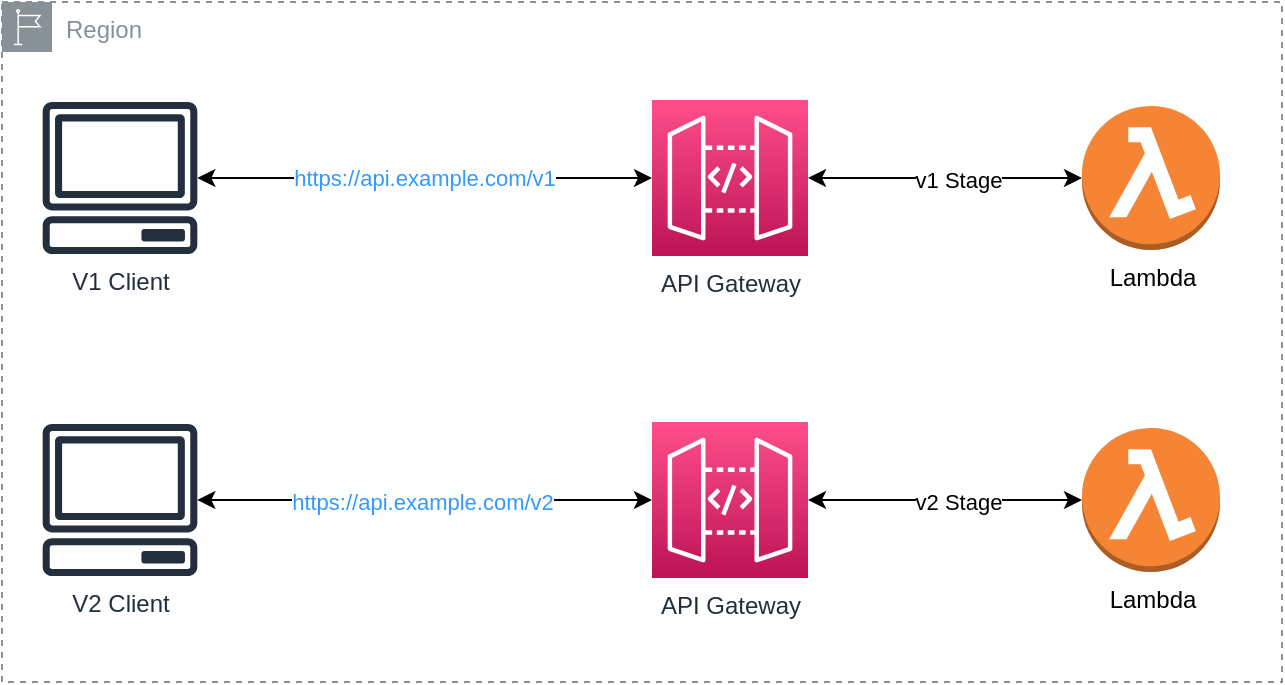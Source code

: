<mxfile version="20.2.3" type="device"><diagram id="ncvWklwMz8JzA0fZoCYv" name="Page-1"><mxGraphModel dx="904" dy="1013" grid="1" gridSize="10" guides="1" tooltips="1" connect="1" arrows="1" fold="1" page="1" pageScale="1" pageWidth="850" pageHeight="1100" math="0" shadow="0"><root><mxCell id="0"/><mxCell id="1" parent="0"/><mxCell id="5xJ0PuRALg5MUgVMGT_1-1" value="Region" style="sketch=0;outlineConnect=0;gradientColor=none;html=1;whiteSpace=wrap;fontSize=12;fontStyle=0;shape=mxgraph.aws4.group;grIcon=mxgraph.aws4.group_region;strokeColor=#879196;fillColor=none;verticalAlign=top;align=left;spacingLeft=30;fontColor=#879196;dashed=1;" vertex="1" parent="1"><mxGeometry x="100" y="170" width="640" height="340" as="geometry"/></mxCell><mxCell id="5xJ0PuRALg5MUgVMGT_1-2" style="edgeStyle=orthogonalEdgeStyle;rounded=0;orthogonalLoop=1;jettySize=auto;html=1;startArrow=classic;startFill=1;" edge="1" parent="1" source="5xJ0PuRALg5MUgVMGT_1-4" target="5xJ0PuRALg5MUgVMGT_1-7"><mxGeometry relative="1" as="geometry"/></mxCell><mxCell id="5xJ0PuRALg5MUgVMGT_1-3" value="https://api.example.com/v1" style="edgeLabel;html=1;align=center;verticalAlign=middle;resizable=0;points=[];fontColor=#3399FF;" vertex="1" connectable="0" parent="5xJ0PuRALg5MUgVMGT_1-2"><mxGeometry x="0.126" y="-1" relative="1" as="geometry"><mxPoint x="-15" y="-1" as="offset"/></mxGeometry></mxCell><mxCell id="5xJ0PuRALg5MUgVMGT_1-4" value="V1 Client" style="sketch=0;outlineConnect=0;fontColor=#232F3E;gradientColor=none;fillColor=#232F3D;strokeColor=none;dashed=0;verticalLabelPosition=bottom;verticalAlign=top;align=center;html=1;fontSize=12;fontStyle=0;aspect=fixed;pointerEvents=1;shape=mxgraph.aws4.client;" vertex="1" parent="1"><mxGeometry x="120" y="220" width="78" height="76" as="geometry"/></mxCell><mxCell id="5xJ0PuRALg5MUgVMGT_1-5" style="edgeStyle=orthogonalEdgeStyle;rounded=0;orthogonalLoop=1;jettySize=auto;html=1;startArrow=classic;startFill=1;" edge="1" parent="1" source="5xJ0PuRALg5MUgVMGT_1-7" target="5xJ0PuRALg5MUgVMGT_1-10"><mxGeometry relative="1" as="geometry"/></mxCell><mxCell id="5xJ0PuRALg5MUgVMGT_1-6" value="v1 Stage" style="edgeLabel;html=1;align=center;verticalAlign=middle;resizable=0;points=[];" vertex="1" connectable="0" parent="5xJ0PuRALg5MUgVMGT_1-5"><mxGeometry x="0.089" y="-1" relative="1" as="geometry"><mxPoint as="offset"/></mxGeometry></mxCell><mxCell id="5xJ0PuRALg5MUgVMGT_1-7" value="API Gateway" style="sketch=0;points=[[0,0,0],[0.25,0,0],[0.5,0,0],[0.75,0,0],[1,0,0],[0,1,0],[0.25,1,0],[0.5,1,0],[0.75,1,0],[1,1,0],[0,0.25,0],[0,0.5,0],[0,0.75,0],[1,0.25,0],[1,0.5,0],[1,0.75,0]];outlineConnect=0;fontColor=#232F3E;gradientColor=#FF4F8B;gradientDirection=north;fillColor=#BC1356;strokeColor=#ffffff;dashed=0;verticalLabelPosition=bottom;verticalAlign=top;align=center;html=1;fontSize=12;fontStyle=0;aspect=fixed;shape=mxgraph.aws4.resourceIcon;resIcon=mxgraph.aws4.api_gateway;" vertex="1" parent="1"><mxGeometry x="425" y="219" width="78" height="78" as="geometry"/></mxCell><mxCell id="5xJ0PuRALg5MUgVMGT_1-10" value="Lambda" style="outlineConnect=0;dashed=0;verticalLabelPosition=bottom;verticalAlign=top;align=center;html=1;shape=mxgraph.aws3.lambda_function;fillColor=#F58534;gradientColor=none;" vertex="1" parent="1"><mxGeometry x="640" y="222" width="69" height="72" as="geometry"/></mxCell><mxCell id="5xJ0PuRALg5MUgVMGT_1-12" style="edgeStyle=orthogonalEdgeStyle;rounded=0;orthogonalLoop=1;jettySize=auto;html=1;startArrow=classic;startFill=1;" edge="1" parent="1" source="5xJ0PuRALg5MUgVMGT_1-14" target="5xJ0PuRALg5MUgVMGT_1-17"><mxGeometry relative="1" as="geometry"/></mxCell><mxCell id="5xJ0PuRALg5MUgVMGT_1-20" value="https://api.example.com/v2" style="edgeLabel;html=1;align=center;verticalAlign=middle;resizable=0;points=[];fontColor=#3399FF;" vertex="1" connectable="0" parent="5xJ0PuRALg5MUgVMGT_1-12"><mxGeometry x="0.405" y="-1" relative="1" as="geometry"><mxPoint x="-47" as="offset"/></mxGeometry></mxCell><mxCell id="5xJ0PuRALg5MUgVMGT_1-14" value="V2 Client" style="sketch=0;outlineConnect=0;fontColor=#232F3E;gradientColor=none;fillColor=#232F3D;strokeColor=none;dashed=0;verticalLabelPosition=bottom;verticalAlign=top;align=center;html=1;fontSize=12;fontStyle=0;aspect=fixed;pointerEvents=1;shape=mxgraph.aws4.client;" vertex="1" parent="1"><mxGeometry x="120" y="381" width="78" height="76" as="geometry"/></mxCell><mxCell id="5xJ0PuRALg5MUgVMGT_1-15" style="edgeStyle=orthogonalEdgeStyle;rounded=0;orthogonalLoop=1;jettySize=auto;html=1;startArrow=classic;startFill=1;" edge="1" parent="1" source="5xJ0PuRALg5MUgVMGT_1-17" target="5xJ0PuRALg5MUgVMGT_1-18"><mxGeometry relative="1" as="geometry"/></mxCell><mxCell id="5xJ0PuRALg5MUgVMGT_1-16" value="v2 Stage" style="edgeLabel;html=1;align=center;verticalAlign=middle;resizable=0;points=[];" vertex="1" connectable="0" parent="5xJ0PuRALg5MUgVMGT_1-15"><mxGeometry x="0.089" y="-1" relative="1" as="geometry"><mxPoint as="offset"/></mxGeometry></mxCell><mxCell id="5xJ0PuRALg5MUgVMGT_1-17" value="API Gateway" style="sketch=0;points=[[0,0,0],[0.25,0,0],[0.5,0,0],[0.75,0,0],[1,0,0],[0,1,0],[0.25,1,0],[0.5,1,0],[0.75,1,0],[1,1,0],[0,0.25,0],[0,0.5,0],[0,0.75,0],[1,0.25,0],[1,0.5,0],[1,0.75,0]];outlineConnect=0;fontColor=#232F3E;gradientColor=#FF4F8B;gradientDirection=north;fillColor=#BC1356;strokeColor=#ffffff;dashed=0;verticalLabelPosition=bottom;verticalAlign=top;align=center;html=1;fontSize=12;fontStyle=0;aspect=fixed;shape=mxgraph.aws4.resourceIcon;resIcon=mxgraph.aws4.api_gateway;" vertex="1" parent="1"><mxGeometry x="425" y="380" width="78" height="78" as="geometry"/></mxCell><mxCell id="5xJ0PuRALg5MUgVMGT_1-18" value="Lambda" style="outlineConnect=0;dashed=0;verticalLabelPosition=bottom;verticalAlign=top;align=center;html=1;shape=mxgraph.aws3.lambda_function;fillColor=#F58534;gradientColor=none;" vertex="1" parent="1"><mxGeometry x="640" y="383" width="69" height="72" as="geometry"/></mxCell></root></mxGraphModel></diagram></mxfile>